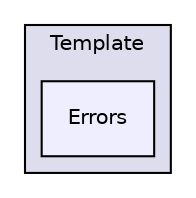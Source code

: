 digraph G {
  compound=true
  node [ fontsize=10, fontname="Helvetica"];
  edge [ labelfontsize=9, labelfontname="Helvetica"];
  subgraph clusterdir_2191224d899743aed77aa30d40f0b43d {
    graph [ bgcolor="#ddddee", pencolor="black", label="Template" fontname="Helvetica", fontsize=10, URL="dir_2191224d899743aed77aa30d40f0b43d.html"]
  dir_e457f4d1729c5ecd05476e2f14abc84a [shape=box, label="Errors", style="filled", fillcolor="#eeeeff", pencolor="black", URL="dir_e457f4d1729c5ecd05476e2f14abc84a.html"];
  }
}

